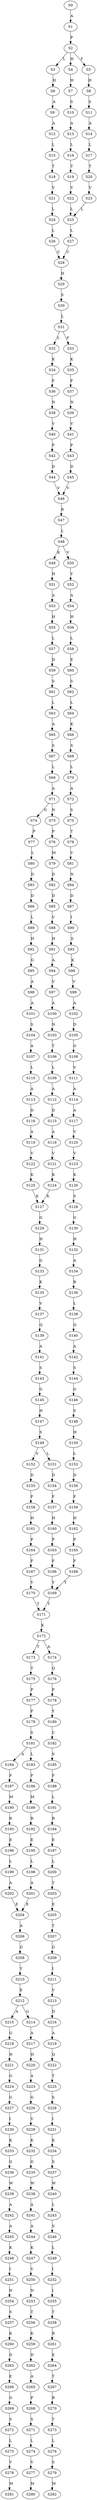 strict digraph  {
	S0 -> S1 [ label = A ];
	S1 -> S2 [ label = P ];
	S2 -> S3 [ label = L ];
	S2 -> S4 [ label = H ];
	S2 -> S5 [ label = F ];
	S3 -> S6 [ label = H ];
	S4 -> S7 [ label = H ];
	S5 -> S8 [ label = H ];
	S6 -> S9 [ label = A ];
	S7 -> S10 [ label = S ];
	S8 -> S11 [ label = S ];
	S9 -> S12 [ label = A ];
	S10 -> S13 [ label = A ];
	S11 -> S14 [ label = A ];
	S12 -> S15 [ label = L ];
	S13 -> S16 [ label = L ];
	S14 -> S17 [ label = L ];
	S15 -> S18 [ label = T ];
	S16 -> S19 [ label = T ];
	S17 -> S20 [ label = T ];
	S18 -> S21 [ label = V ];
	S19 -> S22 [ label = V ];
	S20 -> S23 [ label = V ];
	S21 -> S24 [ label = L ];
	S22 -> S25 [ label = L ];
	S23 -> S25 [ label = L ];
	S24 -> S26 [ label = L ];
	S25 -> S27 [ label = L ];
	S26 -> S28 [ label = C ];
	S27 -> S28 [ label = C ];
	S28 -> S29 [ label = H ];
	S29 -> S30 [ label = S ];
	S30 -> S31 [ label = L ];
	S31 -> S32 [ label = L ];
	S31 -> S33 [ label = F ];
	S32 -> S34 [ label = K ];
	S33 -> S35 [ label = K ];
	S34 -> S36 [ label = F ];
	S35 -> S37 [ label = F ];
	S36 -> S38 [ label = N ];
	S37 -> S39 [ label = N ];
	S38 -> S40 [ label = V ];
	S39 -> S41 [ label = V ];
	S40 -> S42 [ label = P ];
	S41 -> S43 [ label = P ];
	S42 -> S44 [ label = D ];
	S43 -> S45 [ label = D ];
	S44 -> S46 [ label = V ];
	S45 -> S46 [ label = V ];
	S46 -> S47 [ label = R ];
	S47 -> S48 [ label = L ];
	S48 -> S49 [ label = K ];
	S48 -> S50 [ label = V ];
	S49 -> S51 [ label = H ];
	S50 -> S52 [ label = Y ];
	S51 -> S53 [ label = A ];
	S52 -> S54 [ label = A ];
	S53 -> S55 [ label = H ];
	S54 -> S56 [ label = H ];
	S55 -> S57 [ label = L ];
	S56 -> S58 [ label = L ];
	S57 -> S59 [ label = D ];
	S58 -> S60 [ label = E ];
	S59 -> S61 [ label = S ];
	S60 -> S62 [ label = S ];
	S61 -> S63 [ label = L ];
	S62 -> S64 [ label = L ];
	S63 -> S65 [ label = A ];
	S64 -> S66 [ label = K ];
	S65 -> S67 [ label = S ];
	S66 -> S68 [ label = S ];
	S67 -> S69 [ label = L ];
	S68 -> S70 [ label = L ];
	S69 -> S71 [ label = A ];
	S70 -> S72 [ label = A ];
	S71 -> S73 [ label = N ];
	S71 -> S74 [ label = G ];
	S72 -> S75 [ label = S ];
	S73 -> S76 [ label = P ];
	S74 -> S77 [ label = P ];
	S75 -> S78 [ label = T ];
	S76 -> S79 [ label = M ];
	S77 -> S80 [ label = L ];
	S78 -> S81 [ label = V ];
	S79 -> S82 [ label = D ];
	S80 -> S83 [ label = D ];
	S81 -> S84 [ label = N ];
	S82 -> S85 [ label = D ];
	S83 -> S86 [ label = D ];
	S84 -> S87 [ label = D ];
	S85 -> S88 [ label = V ];
	S86 -> S89 [ label = L ];
	S87 -> S90 [ label = I ];
	S88 -> S91 [ label = H ];
	S89 -> S92 [ label = H ];
	S90 -> S93 [ label = S ];
	S91 -> S94 [ label = A ];
	S92 -> S95 [ label = G ];
	S93 -> S96 [ label = K ];
	S94 -> S97 [ label = V ];
	S95 -> S98 [ label = A ];
	S96 -> S99 [ label = V ];
	S97 -> S100 [ label = A ];
	S98 -> S101 [ label = A ];
	S99 -> S102 [ label = A ];
	S100 -> S103 [ label = N ];
	S101 -> S104 [ label = S ];
	S102 -> S105 [ label = D ];
	S103 -> S106 [ label = T ];
	S104 -> S107 [ label = A ];
	S105 -> S108 [ label = G ];
	S106 -> S109 [ label = L ];
	S107 -> S110 [ label = L ];
	S108 -> S111 [ label = V ];
	S109 -> S112 [ label = A ];
	S110 -> S113 [ label = A ];
	S111 -> S114 [ label = A ];
	S112 -> S115 [ label = D ];
	S113 -> S116 [ label = D ];
	S114 -> S117 [ label = A ];
	S115 -> S118 [ label = A ];
	S116 -> S119 [ label = A ];
	S117 -> S120 [ label = V ];
	S118 -> S121 [ label = V ];
	S119 -> S122 [ label = V ];
	S120 -> S123 [ label = V ];
	S121 -> S124 [ label = K ];
	S122 -> S125 [ label = K ];
	S123 -> S126 [ label = K ];
	S124 -> S127 [ label = K ];
	S125 -> S127 [ label = K ];
	S126 -> S128 [ label = S ];
	S127 -> S129 [ label = G ];
	S128 -> S130 [ label = G ];
	S129 -> S131 [ label = H ];
	S130 -> S132 [ label = H ];
	S131 -> S133 [ label = G ];
	S132 -> S134 [ label = A ];
	S133 -> S135 [ label = K ];
	S134 -> S136 [ label = R ];
	S135 -> S137 [ label = V ];
	S136 -> S138 [ label = L ];
	S137 -> S139 [ label = Q ];
	S138 -> S140 [ label = Q ];
	S139 -> S141 [ label = A ];
	S140 -> S142 [ label = A ];
	S141 -> S143 [ label = S ];
	S142 -> S144 [ label = S ];
	S143 -> S145 [ label = G ];
	S144 -> S146 [ label = G ];
	S145 -> S147 [ label = H ];
	S146 -> S148 [ label = S ];
	S147 -> S149 [ label = S ];
	S148 -> S150 [ label = H ];
	S149 -> S151 [ label = L ];
	S149 -> S152 [ label = V ];
	S150 -> S153 [ label = L ];
	S151 -> S154 [ label = D ];
	S152 -> S155 [ label = D ];
	S153 -> S156 [ label = D ];
	S154 -> S157 [ label = F ];
	S155 -> S158 [ label = F ];
	S156 -> S159 [ label = F ];
	S157 -> S160 [ label = H ];
	S158 -> S161 [ label = H ];
	S159 -> S162 [ label = H ];
	S160 -> S163 [ label = P ];
	S161 -> S164 [ label = P ];
	S162 -> S165 [ label = P ];
	S163 -> S166 [ label = F ];
	S164 -> S167 [ label = F ];
	S165 -> S168 [ label = F ];
	S166 -> S169 [ label = Y ];
	S167 -> S170 [ label = Y ];
	S168 -> S169 [ label = Y ];
	S169 -> S171 [ label = T ];
	S170 -> S171 [ label = T ];
	S171 -> S172 [ label = K ];
	S172 -> S173 [ label = T ];
	S172 -> S174 [ label = A ];
	S173 -> S175 [ label = T ];
	S174 -> S176 [ label = Q ];
	S175 -> S177 [ label = P ];
	S176 -> S178 [ label = P ];
	S177 -> S179 [ label = F ];
	S178 -> S180 [ label = Y ];
	S179 -> S181 [ label = S ];
	S180 -> S182 [ label = C ];
	S181 -> S183 [ label = L ];
	S181 -> S184 [ label = A ];
	S182 -> S185 [ label = S ];
	S183 -> S186 [ label = F ];
	S184 -> S187 [ label = F ];
	S185 -> S188 [ label = F ];
	S186 -> S189 [ label = M ];
	S187 -> S190 [ label = M ];
	S188 -> S191 [ label = L ];
	S189 -> S192 [ label = R ];
	S190 -> S193 [ label = R ];
	S191 -> S194 [ label = R ];
	S192 -> S195 [ label = E ];
	S193 -> S196 [ label = E ];
	S194 -> S197 [ label = E ];
	S195 -> S198 [ label = L ];
	S196 -> S199 [ label = L ];
	S197 -> S200 [ label = L ];
	S198 -> S201 [ label = A ];
	S199 -> S202 [ label = A ];
	S200 -> S203 [ label = T ];
	S201 -> S204 [ label = E ];
	S202 -> S204 [ label = E ];
	S203 -> S205 [ label = E ];
	S204 -> S206 [ label = A ];
	S205 -> S207 [ label = T ];
	S206 -> S208 [ label = G ];
	S207 -> S209 [ label = G ];
	S208 -> S210 [ label = Y ];
	S209 -> S211 [ label = I ];
	S210 -> S212 [ label = E ];
	S211 -> S213 [ label = V ];
	S212 -> S214 [ label = G ];
	S212 -> S215 [ label = A ];
	S213 -> S216 [ label = D ];
	S214 -> S217 [ label = A ];
	S215 -> S218 [ label = G ];
	S216 -> S219 [ label = A ];
	S217 -> S220 [ label = H ];
	S218 -> S221 [ label = H ];
	S219 -> S222 [ label = Q ];
	S220 -> S223 [ label = A ];
	S221 -> S224 [ label = G ];
	S222 -> S225 [ label = T ];
	S223 -> S226 [ label = G ];
	S224 -> S227 [ label = G ];
	S225 -> S228 [ label = S ];
	S226 -> S229 [ label = V ];
	S227 -> S230 [ label = I ];
	S228 -> S231 [ label = I ];
	S229 -> S232 [ label = K ];
	S230 -> S233 [ label = K ];
	S231 -> S234 [ label = K ];
	S232 -> S235 [ label = G ];
	S233 -> S236 [ label = G ];
	S234 -> S237 [ label = S ];
	S235 -> S238 [ label = W ];
	S236 -> S239 [ label = W ];
	S237 -> S240 [ label = W ];
	S238 -> S241 [ label = A ];
	S239 -> S242 [ label = A ];
	S240 -> S243 [ label = L ];
	S241 -> S244 [ label = A ];
	S242 -> S245 [ label = A ];
	S243 -> S246 [ label = S ];
	S244 -> S247 [ label = K ];
	S245 -> S248 [ label = K ];
	S246 -> S249 [ label = L ];
	S247 -> S250 [ label = V ];
	S248 -> S251 [ label = I ];
	S249 -> S252 [ label = I ];
	S250 -> S253 [ label = N ];
	S251 -> S254 [ label = N ];
	S252 -> S255 [ label = I ];
	S253 -> S256 [ label = T ];
	S254 -> S257 [ label = S ];
	S255 -> S258 [ label = T ];
	S256 -> S259 [ label = K ];
	S257 -> S260 [ label = K ];
	S258 -> S261 [ label = R ];
	S259 -> S262 [ label = D ];
	S260 -> S263 [ label = D ];
	S261 -> S264 [ label = E ];
	S262 -> S265 [ label = A ];
	S263 -> S266 [ label = E ];
	S264 -> S267 [ label = T ];
	S265 -> S268 [ label = P ];
	S266 -> S269 [ label = G ];
	S267 -> S270 [ label = R ];
	S268 -> S271 [ label = S ];
	S269 -> S272 [ label = S ];
	S270 -> S273 [ label = T ];
	S271 -> S274 [ label = L ];
	S272 -> S275 [ label = L ];
	S273 -> S276 [ label = L ];
	S274 -> S277 [ label = V ];
	S275 -> S278 [ label = V ];
	S276 -> S279 [ label = S ];
	S277 -> S280 [ label = M ];
	S278 -> S281 [ label = M ];
	S279 -> S282 [ label = M ];
}
